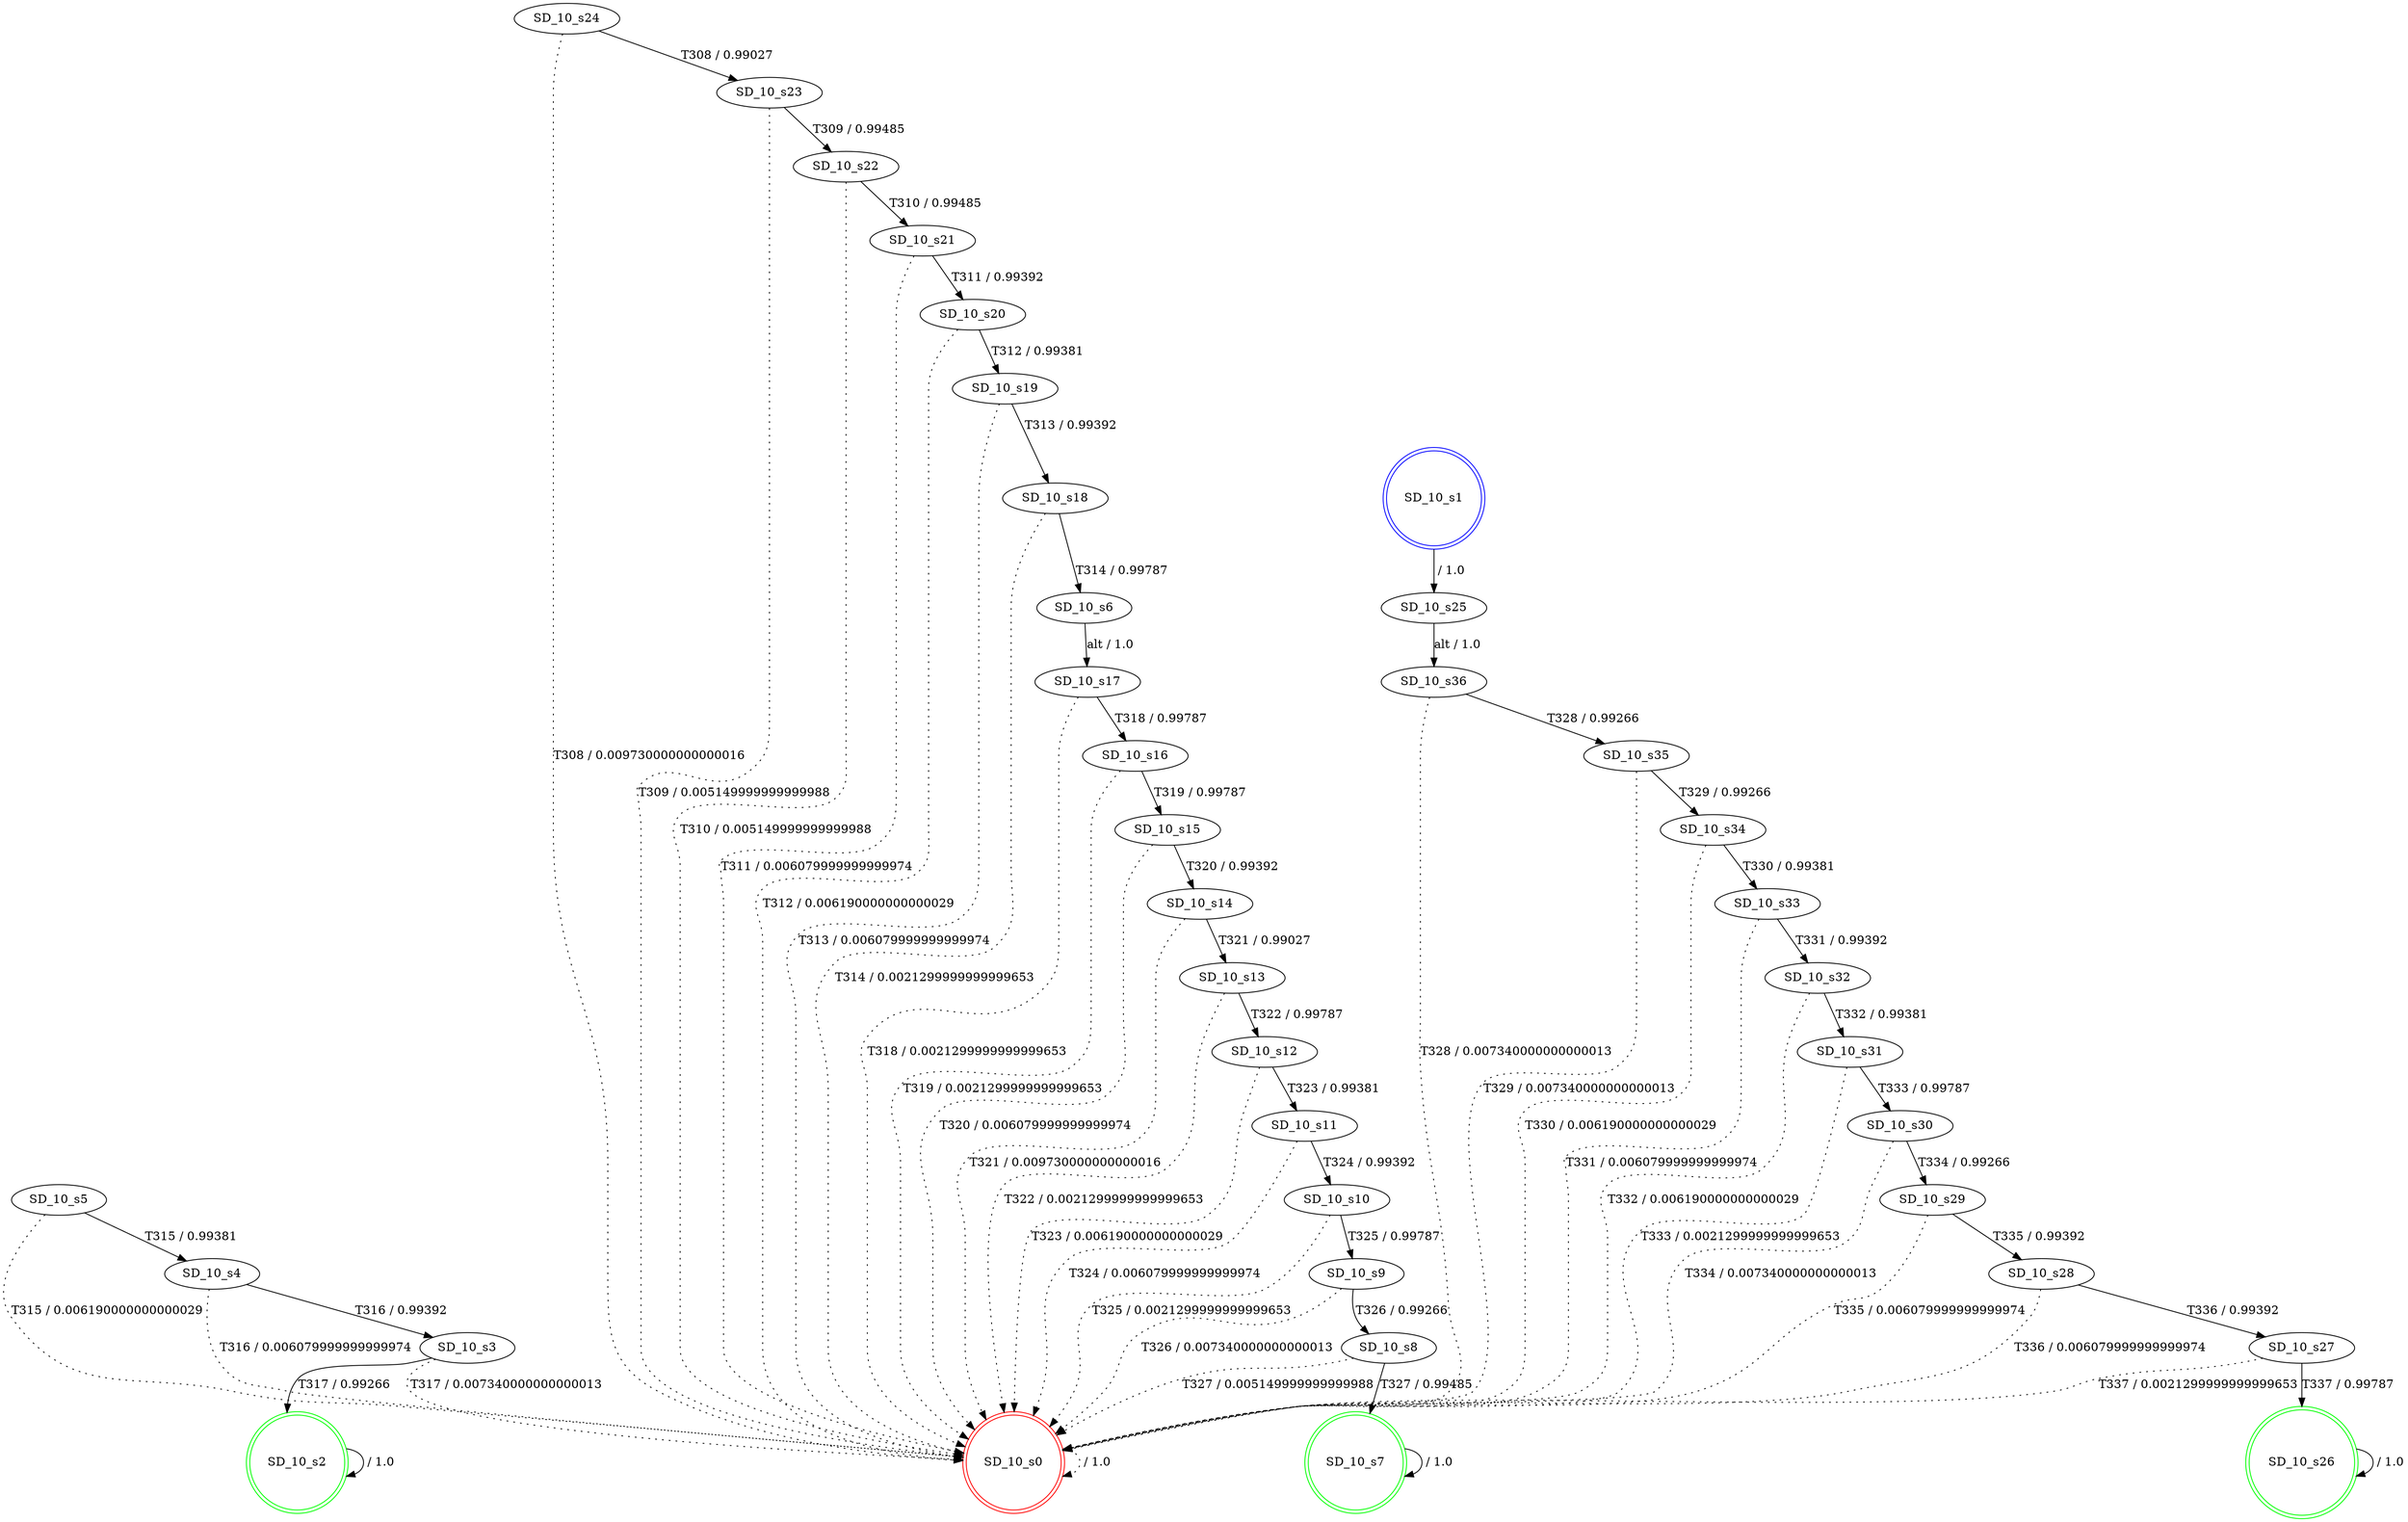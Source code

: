 digraph graphname {
SD_10_s0 [label="SD_10_s0",color=red,shape=doublecircle ];
SD_10_s1 [label="SD_10_s1",color=blue,shape=doublecircle ];
SD_10_s2 [label="SD_10_s2",color=green,shape=doublecircle ];
SD_10_s3 [label="SD_10_s3" ];
SD_10_s4 [label="SD_10_s4" ];
SD_10_s5 [label="SD_10_s5" ];
SD_10_s6 [label="SD_10_s6" ];
SD_10_s7 [label="SD_10_s7",color=green,shape=doublecircle ];
SD_10_s8 [label="SD_10_s8" ];
SD_10_s9 [label="SD_10_s9" ];
SD_10_s10 [label="SD_10_s10" ];
SD_10_s11 [label="SD_10_s11" ];
SD_10_s12 [label="SD_10_s12" ];
SD_10_s13 [label="SD_10_s13" ];
SD_10_s14 [label="SD_10_s14" ];
SD_10_s15 [label="SD_10_s15" ];
SD_10_s16 [label="SD_10_s16" ];
SD_10_s17 [label="SD_10_s17" ];
SD_10_s18 [label="SD_10_s18" ];
SD_10_s19 [label="SD_10_s19" ];
SD_10_s20 [label="SD_10_s20" ];
SD_10_s21 [label="SD_10_s21" ];
SD_10_s22 [label="SD_10_s22" ];
SD_10_s23 [label="SD_10_s23" ];
SD_10_s24 [label="SD_10_s24" ];
SD_10_s25 [label="SD_10_s25" ];
SD_10_s26 [label="SD_10_s26",color=green,shape=doublecircle ];
SD_10_s27 [label="SD_10_s27" ];
SD_10_s28 [label="SD_10_s28" ];
SD_10_s29 [label="SD_10_s29" ];
SD_10_s30 [label="SD_10_s30" ];
SD_10_s31 [label="SD_10_s31" ];
SD_10_s32 [label="SD_10_s32" ];
SD_10_s33 [label="SD_10_s33" ];
SD_10_s34 [label="SD_10_s34" ];
SD_10_s35 [label="SD_10_s35" ];
SD_10_s36 [label="SD_10_s36" ];
SD_10_s0 -> SD_10_s0 [label=" / 1.0", style=dotted];
SD_10_s1 -> SD_10_s25 [label=" / 1.0"];
SD_10_s2 -> SD_10_s2 [label=" / 1.0"];
SD_10_s3 -> SD_10_s2 [label="T317 / 0.99266"];
SD_10_s3 -> SD_10_s0 [label="T317 / 0.007340000000000013", style=dotted];
SD_10_s4 -> SD_10_s3 [label="T316 / 0.99392"];
SD_10_s4 -> SD_10_s0 [label="T316 / 0.006079999999999974", style=dotted];
SD_10_s5 -> SD_10_s4 [label="T315 / 0.99381"];
SD_10_s5 -> SD_10_s0 [label="T315 / 0.006190000000000029", style=dotted];
SD_10_s6 -> SD_10_s17 [label="alt / 1.0"];
SD_10_s7 -> SD_10_s7 [label=" / 1.0"];
SD_10_s8 -> SD_10_s7 [label="T327 / 0.99485"];
SD_10_s8 -> SD_10_s0 [label="T327 / 0.005149999999999988", style=dotted];
SD_10_s9 -> SD_10_s8 [label="T326 / 0.99266"];
SD_10_s9 -> SD_10_s0 [label="T326 / 0.007340000000000013", style=dotted];
SD_10_s10 -> SD_10_s9 [label="T325 / 0.99787"];
SD_10_s10 -> SD_10_s0 [label="T325 / 0.0021299999999999653", style=dotted];
SD_10_s11 -> SD_10_s10 [label="T324 / 0.99392"];
SD_10_s11 -> SD_10_s0 [label="T324 / 0.006079999999999974", style=dotted];
SD_10_s12 -> SD_10_s11 [label="T323 / 0.99381"];
SD_10_s12 -> SD_10_s0 [label="T323 / 0.006190000000000029", style=dotted];
SD_10_s13 -> SD_10_s12 [label="T322 / 0.99787"];
SD_10_s13 -> SD_10_s0 [label="T322 / 0.0021299999999999653", style=dotted];
SD_10_s14 -> SD_10_s13 [label="T321 / 0.99027"];
SD_10_s14 -> SD_10_s0 [label="T321 / 0.009730000000000016", style=dotted];
SD_10_s15 -> SD_10_s14 [label="T320 / 0.99392"];
SD_10_s15 -> SD_10_s0 [label="T320 / 0.006079999999999974", style=dotted];
SD_10_s16 -> SD_10_s15 [label="T319 / 0.99787"];
SD_10_s16 -> SD_10_s0 [label="T319 / 0.0021299999999999653", style=dotted];
SD_10_s17 -> SD_10_s16 [label="T318 / 0.99787"];
SD_10_s17 -> SD_10_s0 [label="T318 / 0.0021299999999999653", style=dotted];
SD_10_s18 -> SD_10_s6 [label="T314 / 0.99787"];
SD_10_s18 -> SD_10_s0 [label="T314 / 0.0021299999999999653", style=dotted];
SD_10_s19 -> SD_10_s18 [label="T313 / 0.99392"];
SD_10_s19 -> SD_10_s0 [label="T313 / 0.006079999999999974", style=dotted];
SD_10_s20 -> SD_10_s19 [label="T312 / 0.99381"];
SD_10_s20 -> SD_10_s0 [label="T312 / 0.006190000000000029", style=dotted];
SD_10_s21 -> SD_10_s20 [label="T311 / 0.99392"];
SD_10_s21 -> SD_10_s0 [label="T311 / 0.006079999999999974", style=dotted];
SD_10_s22 -> SD_10_s21 [label="T310 / 0.99485"];
SD_10_s22 -> SD_10_s0 [label="T310 / 0.005149999999999988", style=dotted];
SD_10_s23 -> SD_10_s22 [label="T309 / 0.99485"];
SD_10_s23 -> SD_10_s0 [label="T309 / 0.005149999999999988", style=dotted];
SD_10_s24 -> SD_10_s23 [label="T308 / 0.99027"];
SD_10_s24 -> SD_10_s0 [label="T308 / 0.009730000000000016", style=dotted];
SD_10_s25 -> SD_10_s36 [label="alt / 1.0"];
SD_10_s26 -> SD_10_s26 [label=" / 1.0"];
SD_10_s27 -> SD_10_s26 [label="T337 / 0.99787"];
SD_10_s27 -> SD_10_s0 [label="T337 / 0.0021299999999999653", style=dotted];
SD_10_s28 -> SD_10_s27 [label="T336 / 0.99392"];
SD_10_s28 -> SD_10_s0 [label="T336 / 0.006079999999999974", style=dotted];
SD_10_s29 -> SD_10_s28 [label="T335 / 0.99392"];
SD_10_s29 -> SD_10_s0 [label="T335 / 0.006079999999999974", style=dotted];
SD_10_s30 -> SD_10_s29 [label="T334 / 0.99266"];
SD_10_s30 -> SD_10_s0 [label="T334 / 0.007340000000000013", style=dotted];
SD_10_s31 -> SD_10_s30 [label="T333 / 0.99787"];
SD_10_s31 -> SD_10_s0 [label="T333 / 0.0021299999999999653", style=dotted];
SD_10_s32 -> SD_10_s31 [label="T332 / 0.99381"];
SD_10_s32 -> SD_10_s0 [label="T332 / 0.006190000000000029", style=dotted];
SD_10_s33 -> SD_10_s32 [label="T331 / 0.99392"];
SD_10_s33 -> SD_10_s0 [label="T331 / 0.006079999999999974", style=dotted];
SD_10_s34 -> SD_10_s33 [label="T330 / 0.99381"];
SD_10_s34 -> SD_10_s0 [label="T330 / 0.006190000000000029", style=dotted];
SD_10_s35 -> SD_10_s34 [label="T329 / 0.99266"];
SD_10_s35 -> SD_10_s0 [label="T329 / 0.007340000000000013", style=dotted];
SD_10_s36 -> SD_10_s35 [label="T328 / 0.99266"];
SD_10_s36 -> SD_10_s0 [label="T328 / 0.007340000000000013", style=dotted];
}